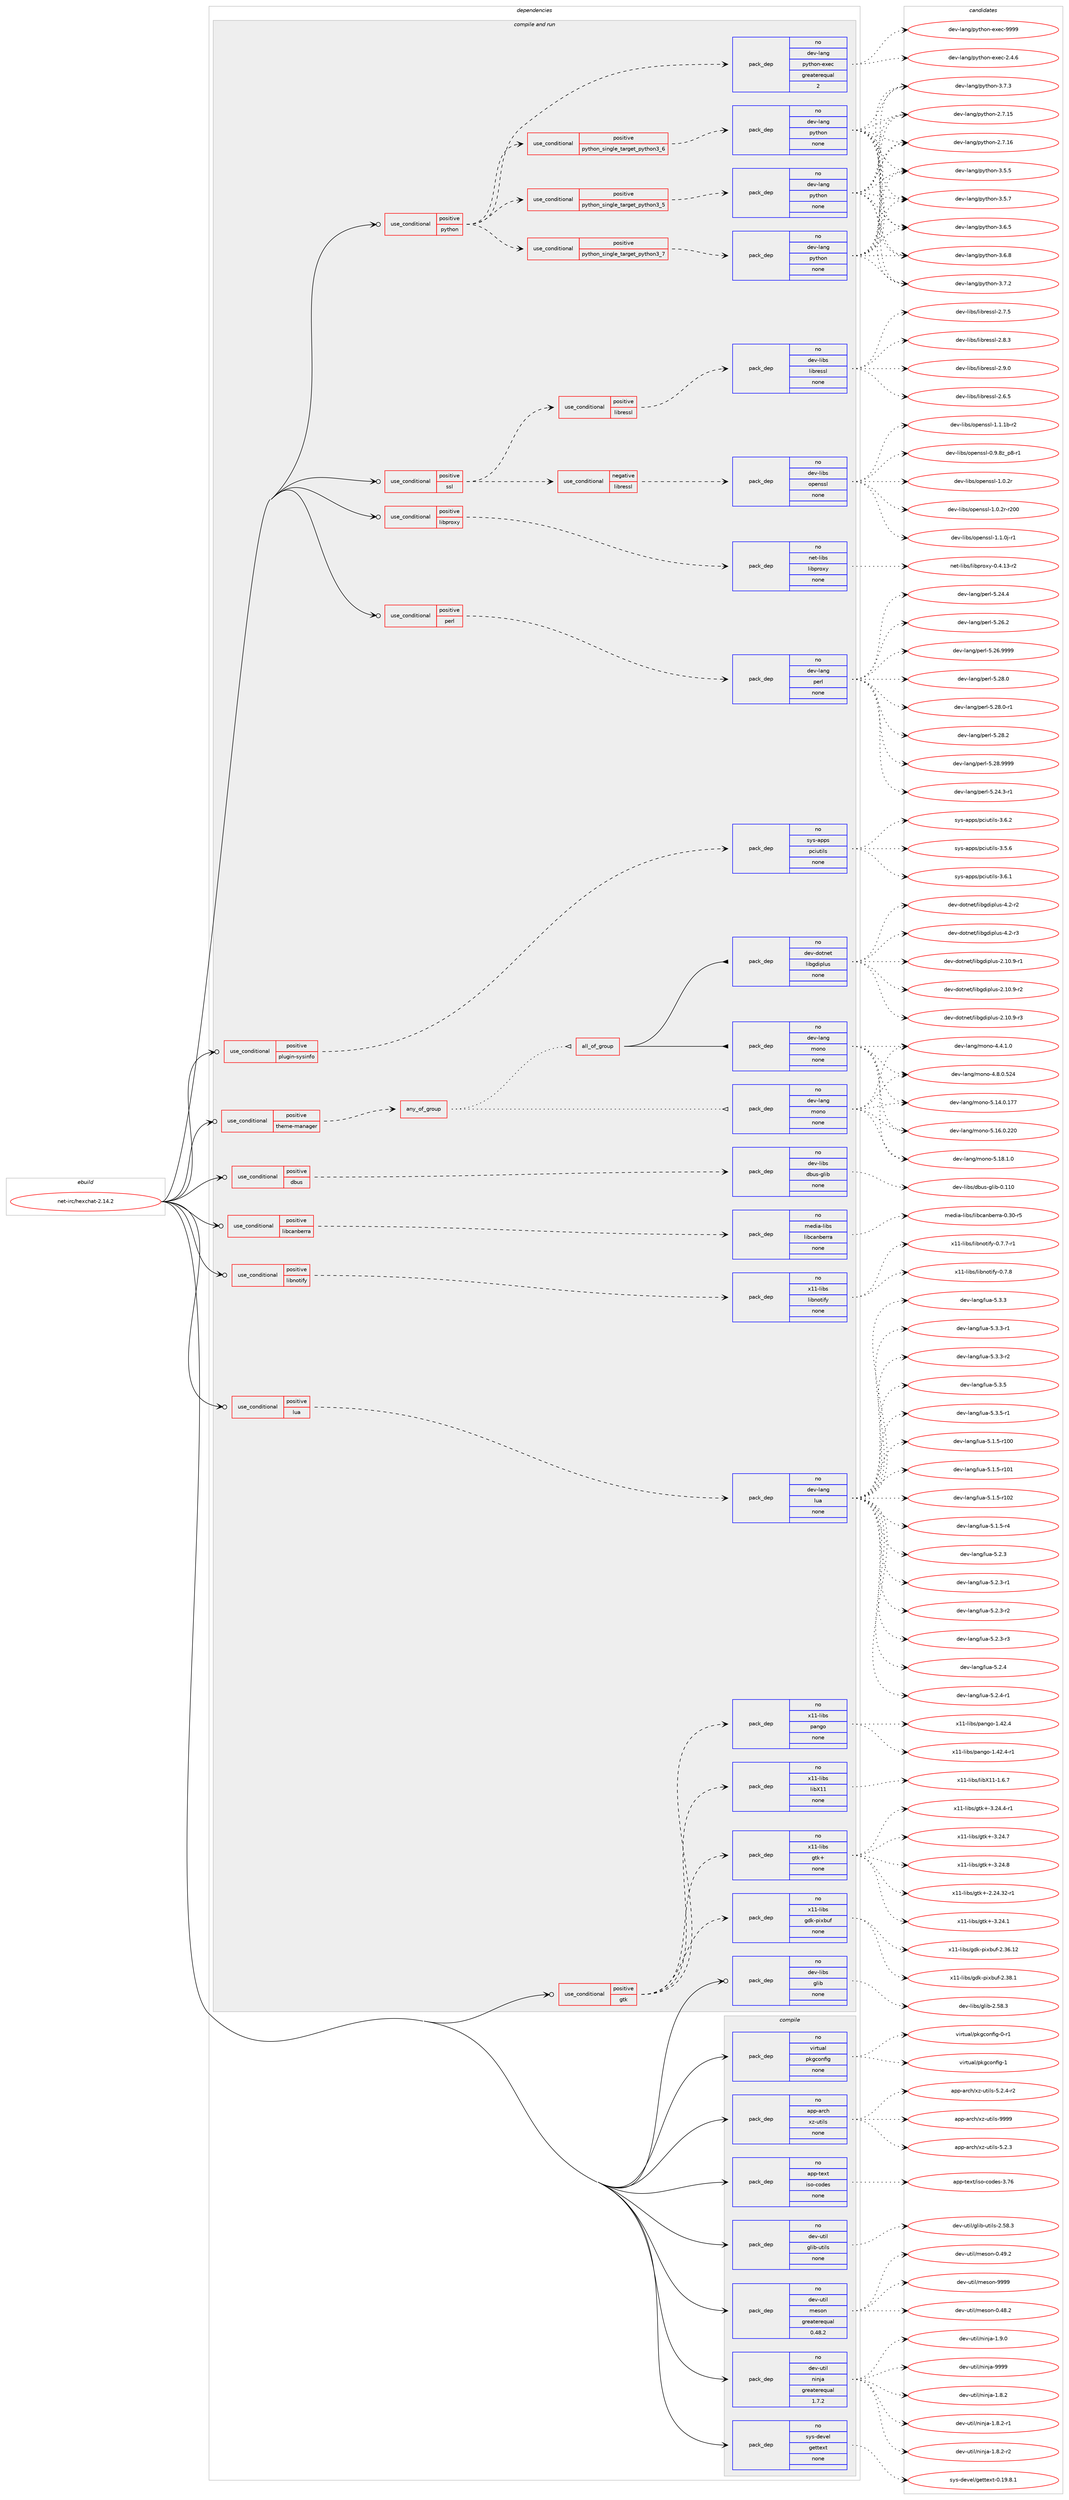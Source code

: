digraph prolog {

# *************
# Graph options
# *************

newrank=true;
concentrate=true;
compound=true;
graph [rankdir=LR,fontname=Helvetica,fontsize=10,ranksep=1.5];#, ranksep=2.5, nodesep=0.2];
edge  [arrowhead=vee];
node  [fontname=Helvetica,fontsize=10];

# **********
# The ebuild
# **********

subgraph cluster_leftcol {
color=gray;
rank=same;
label=<<i>ebuild</i>>;
id [label="net-irc/hexchat-2.14.2", color=red, width=4, href="../net-irc/hexchat-2.14.2.svg"];
}

# ****************
# The dependencies
# ****************

subgraph cluster_midcol {
color=gray;
label=<<i>dependencies</i>>;
subgraph cluster_compile {
fillcolor="#eeeeee";
style=filled;
label=<<i>compile</i>>;
subgraph pack1607 {
dependency2068 [label=<<TABLE BORDER="0" CELLBORDER="1" CELLSPACING="0" CELLPADDING="4" WIDTH="220"><TR><TD ROWSPAN="6" CELLPADDING="30">pack_dep</TD></TR><TR><TD WIDTH="110">no</TD></TR><TR><TD>app-arch</TD></TR><TR><TD>xz-utils</TD></TR><TR><TD>none</TD></TR><TR><TD></TD></TR></TABLE>>, shape=none, color=blue];
}
id:e -> dependency2068:w [weight=20,style="solid",arrowhead="vee"];
subgraph pack1608 {
dependency2069 [label=<<TABLE BORDER="0" CELLBORDER="1" CELLSPACING="0" CELLPADDING="4" WIDTH="220"><TR><TD ROWSPAN="6" CELLPADDING="30">pack_dep</TD></TR><TR><TD WIDTH="110">no</TD></TR><TR><TD>app-text</TD></TR><TR><TD>iso-codes</TD></TR><TR><TD>none</TD></TR><TR><TD></TD></TR></TABLE>>, shape=none, color=blue];
}
id:e -> dependency2069:w [weight=20,style="solid",arrowhead="vee"];
subgraph pack1609 {
dependency2070 [label=<<TABLE BORDER="0" CELLBORDER="1" CELLSPACING="0" CELLPADDING="4" WIDTH="220"><TR><TD ROWSPAN="6" CELLPADDING="30">pack_dep</TD></TR><TR><TD WIDTH="110">no</TD></TR><TR><TD>dev-util</TD></TR><TR><TD>glib-utils</TD></TR><TR><TD>none</TD></TR><TR><TD></TD></TR></TABLE>>, shape=none, color=blue];
}
id:e -> dependency2070:w [weight=20,style="solid",arrowhead="vee"];
subgraph pack1610 {
dependency2071 [label=<<TABLE BORDER="0" CELLBORDER="1" CELLSPACING="0" CELLPADDING="4" WIDTH="220"><TR><TD ROWSPAN="6" CELLPADDING="30">pack_dep</TD></TR><TR><TD WIDTH="110">no</TD></TR><TR><TD>dev-util</TD></TR><TR><TD>meson</TD></TR><TR><TD>greaterequal</TD></TR><TR><TD>0.48.2</TD></TR></TABLE>>, shape=none, color=blue];
}
id:e -> dependency2071:w [weight=20,style="solid",arrowhead="vee"];
subgraph pack1611 {
dependency2072 [label=<<TABLE BORDER="0" CELLBORDER="1" CELLSPACING="0" CELLPADDING="4" WIDTH="220"><TR><TD ROWSPAN="6" CELLPADDING="30">pack_dep</TD></TR><TR><TD WIDTH="110">no</TD></TR><TR><TD>dev-util</TD></TR><TR><TD>ninja</TD></TR><TR><TD>greaterequal</TD></TR><TR><TD>1.7.2</TD></TR></TABLE>>, shape=none, color=blue];
}
id:e -> dependency2072:w [weight=20,style="solid",arrowhead="vee"];
subgraph pack1612 {
dependency2073 [label=<<TABLE BORDER="0" CELLBORDER="1" CELLSPACING="0" CELLPADDING="4" WIDTH="220"><TR><TD ROWSPAN="6" CELLPADDING="30">pack_dep</TD></TR><TR><TD WIDTH="110">no</TD></TR><TR><TD>sys-devel</TD></TR><TR><TD>gettext</TD></TR><TR><TD>none</TD></TR><TR><TD></TD></TR></TABLE>>, shape=none, color=blue];
}
id:e -> dependency2073:w [weight=20,style="solid",arrowhead="vee"];
subgraph pack1613 {
dependency2074 [label=<<TABLE BORDER="0" CELLBORDER="1" CELLSPACING="0" CELLPADDING="4" WIDTH="220"><TR><TD ROWSPAN="6" CELLPADDING="30">pack_dep</TD></TR><TR><TD WIDTH="110">no</TD></TR><TR><TD>virtual</TD></TR><TR><TD>pkgconfig</TD></TR><TR><TD>none</TD></TR><TR><TD></TD></TR></TABLE>>, shape=none, color=blue];
}
id:e -> dependency2074:w [weight=20,style="solid",arrowhead="vee"];
}
subgraph cluster_compileandrun {
fillcolor="#eeeeee";
style=filled;
label=<<i>compile and run</i>>;
subgraph cond423 {
dependency2075 [label=<<TABLE BORDER="0" CELLBORDER="1" CELLSPACING="0" CELLPADDING="4"><TR><TD ROWSPAN="3" CELLPADDING="10">use_conditional</TD></TR><TR><TD>positive</TD></TR><TR><TD>dbus</TD></TR></TABLE>>, shape=none, color=red];
subgraph pack1614 {
dependency2076 [label=<<TABLE BORDER="0" CELLBORDER="1" CELLSPACING="0" CELLPADDING="4" WIDTH="220"><TR><TD ROWSPAN="6" CELLPADDING="30">pack_dep</TD></TR><TR><TD WIDTH="110">no</TD></TR><TR><TD>dev-libs</TD></TR><TR><TD>dbus-glib</TD></TR><TR><TD>none</TD></TR><TR><TD></TD></TR></TABLE>>, shape=none, color=blue];
}
dependency2075:e -> dependency2076:w [weight=20,style="dashed",arrowhead="vee"];
}
id:e -> dependency2075:w [weight=20,style="solid",arrowhead="odotvee"];
subgraph cond424 {
dependency2077 [label=<<TABLE BORDER="0" CELLBORDER="1" CELLSPACING="0" CELLPADDING="4"><TR><TD ROWSPAN="3" CELLPADDING="10">use_conditional</TD></TR><TR><TD>positive</TD></TR><TR><TD>gtk</TD></TR></TABLE>>, shape=none, color=red];
subgraph pack1615 {
dependency2078 [label=<<TABLE BORDER="0" CELLBORDER="1" CELLSPACING="0" CELLPADDING="4" WIDTH="220"><TR><TD ROWSPAN="6" CELLPADDING="30">pack_dep</TD></TR><TR><TD WIDTH="110">no</TD></TR><TR><TD>x11-libs</TD></TR><TR><TD>gdk-pixbuf</TD></TR><TR><TD>none</TD></TR><TR><TD></TD></TR></TABLE>>, shape=none, color=blue];
}
dependency2077:e -> dependency2078:w [weight=20,style="dashed",arrowhead="vee"];
subgraph pack1616 {
dependency2079 [label=<<TABLE BORDER="0" CELLBORDER="1" CELLSPACING="0" CELLPADDING="4" WIDTH="220"><TR><TD ROWSPAN="6" CELLPADDING="30">pack_dep</TD></TR><TR><TD WIDTH="110">no</TD></TR><TR><TD>x11-libs</TD></TR><TR><TD>gtk+</TD></TR><TR><TD>none</TD></TR><TR><TD></TD></TR></TABLE>>, shape=none, color=blue];
}
dependency2077:e -> dependency2079:w [weight=20,style="dashed",arrowhead="vee"];
subgraph pack1617 {
dependency2080 [label=<<TABLE BORDER="0" CELLBORDER="1" CELLSPACING="0" CELLPADDING="4" WIDTH="220"><TR><TD ROWSPAN="6" CELLPADDING="30">pack_dep</TD></TR><TR><TD WIDTH="110">no</TD></TR><TR><TD>x11-libs</TD></TR><TR><TD>libX11</TD></TR><TR><TD>none</TD></TR><TR><TD></TD></TR></TABLE>>, shape=none, color=blue];
}
dependency2077:e -> dependency2080:w [weight=20,style="dashed",arrowhead="vee"];
subgraph pack1618 {
dependency2081 [label=<<TABLE BORDER="0" CELLBORDER="1" CELLSPACING="0" CELLPADDING="4" WIDTH="220"><TR><TD ROWSPAN="6" CELLPADDING="30">pack_dep</TD></TR><TR><TD WIDTH="110">no</TD></TR><TR><TD>x11-libs</TD></TR><TR><TD>pango</TD></TR><TR><TD>none</TD></TR><TR><TD></TD></TR></TABLE>>, shape=none, color=blue];
}
dependency2077:e -> dependency2081:w [weight=20,style="dashed",arrowhead="vee"];
}
id:e -> dependency2077:w [weight=20,style="solid",arrowhead="odotvee"];
subgraph cond425 {
dependency2082 [label=<<TABLE BORDER="0" CELLBORDER="1" CELLSPACING="0" CELLPADDING="4"><TR><TD ROWSPAN="3" CELLPADDING="10">use_conditional</TD></TR><TR><TD>positive</TD></TR><TR><TD>libcanberra</TD></TR></TABLE>>, shape=none, color=red];
subgraph pack1619 {
dependency2083 [label=<<TABLE BORDER="0" CELLBORDER="1" CELLSPACING="0" CELLPADDING="4" WIDTH="220"><TR><TD ROWSPAN="6" CELLPADDING="30">pack_dep</TD></TR><TR><TD WIDTH="110">no</TD></TR><TR><TD>media-libs</TD></TR><TR><TD>libcanberra</TD></TR><TR><TD>none</TD></TR><TR><TD></TD></TR></TABLE>>, shape=none, color=blue];
}
dependency2082:e -> dependency2083:w [weight=20,style="dashed",arrowhead="vee"];
}
id:e -> dependency2082:w [weight=20,style="solid",arrowhead="odotvee"];
subgraph cond426 {
dependency2084 [label=<<TABLE BORDER="0" CELLBORDER="1" CELLSPACING="0" CELLPADDING="4"><TR><TD ROWSPAN="3" CELLPADDING="10">use_conditional</TD></TR><TR><TD>positive</TD></TR><TR><TD>libnotify</TD></TR></TABLE>>, shape=none, color=red];
subgraph pack1620 {
dependency2085 [label=<<TABLE BORDER="0" CELLBORDER="1" CELLSPACING="0" CELLPADDING="4" WIDTH="220"><TR><TD ROWSPAN="6" CELLPADDING="30">pack_dep</TD></TR><TR><TD WIDTH="110">no</TD></TR><TR><TD>x11-libs</TD></TR><TR><TD>libnotify</TD></TR><TR><TD>none</TD></TR><TR><TD></TD></TR></TABLE>>, shape=none, color=blue];
}
dependency2084:e -> dependency2085:w [weight=20,style="dashed",arrowhead="vee"];
}
id:e -> dependency2084:w [weight=20,style="solid",arrowhead="odotvee"];
subgraph cond427 {
dependency2086 [label=<<TABLE BORDER="0" CELLBORDER="1" CELLSPACING="0" CELLPADDING="4"><TR><TD ROWSPAN="3" CELLPADDING="10">use_conditional</TD></TR><TR><TD>positive</TD></TR><TR><TD>libproxy</TD></TR></TABLE>>, shape=none, color=red];
subgraph pack1621 {
dependency2087 [label=<<TABLE BORDER="0" CELLBORDER="1" CELLSPACING="0" CELLPADDING="4" WIDTH="220"><TR><TD ROWSPAN="6" CELLPADDING="30">pack_dep</TD></TR><TR><TD WIDTH="110">no</TD></TR><TR><TD>net-libs</TD></TR><TR><TD>libproxy</TD></TR><TR><TD>none</TD></TR><TR><TD></TD></TR></TABLE>>, shape=none, color=blue];
}
dependency2086:e -> dependency2087:w [weight=20,style="dashed",arrowhead="vee"];
}
id:e -> dependency2086:w [weight=20,style="solid",arrowhead="odotvee"];
subgraph cond428 {
dependency2088 [label=<<TABLE BORDER="0" CELLBORDER="1" CELLSPACING="0" CELLPADDING="4"><TR><TD ROWSPAN="3" CELLPADDING="10">use_conditional</TD></TR><TR><TD>positive</TD></TR><TR><TD>lua</TD></TR></TABLE>>, shape=none, color=red];
subgraph pack1622 {
dependency2089 [label=<<TABLE BORDER="0" CELLBORDER="1" CELLSPACING="0" CELLPADDING="4" WIDTH="220"><TR><TD ROWSPAN="6" CELLPADDING="30">pack_dep</TD></TR><TR><TD WIDTH="110">no</TD></TR><TR><TD>dev-lang</TD></TR><TR><TD>lua</TD></TR><TR><TD>none</TD></TR><TR><TD></TD></TR></TABLE>>, shape=none, color=blue];
}
dependency2088:e -> dependency2089:w [weight=20,style="dashed",arrowhead="vee"];
}
id:e -> dependency2088:w [weight=20,style="solid",arrowhead="odotvee"];
subgraph cond429 {
dependency2090 [label=<<TABLE BORDER="0" CELLBORDER="1" CELLSPACING="0" CELLPADDING="4"><TR><TD ROWSPAN="3" CELLPADDING="10">use_conditional</TD></TR><TR><TD>positive</TD></TR><TR><TD>perl</TD></TR></TABLE>>, shape=none, color=red];
subgraph pack1623 {
dependency2091 [label=<<TABLE BORDER="0" CELLBORDER="1" CELLSPACING="0" CELLPADDING="4" WIDTH="220"><TR><TD ROWSPAN="6" CELLPADDING="30">pack_dep</TD></TR><TR><TD WIDTH="110">no</TD></TR><TR><TD>dev-lang</TD></TR><TR><TD>perl</TD></TR><TR><TD>none</TD></TR><TR><TD></TD></TR></TABLE>>, shape=none, color=blue];
}
dependency2090:e -> dependency2091:w [weight=20,style="dashed",arrowhead="vee"];
}
id:e -> dependency2090:w [weight=20,style="solid",arrowhead="odotvee"];
subgraph cond430 {
dependency2092 [label=<<TABLE BORDER="0" CELLBORDER="1" CELLSPACING="0" CELLPADDING="4"><TR><TD ROWSPAN="3" CELLPADDING="10">use_conditional</TD></TR><TR><TD>positive</TD></TR><TR><TD>plugin-sysinfo</TD></TR></TABLE>>, shape=none, color=red];
subgraph pack1624 {
dependency2093 [label=<<TABLE BORDER="0" CELLBORDER="1" CELLSPACING="0" CELLPADDING="4" WIDTH="220"><TR><TD ROWSPAN="6" CELLPADDING="30">pack_dep</TD></TR><TR><TD WIDTH="110">no</TD></TR><TR><TD>sys-apps</TD></TR><TR><TD>pciutils</TD></TR><TR><TD>none</TD></TR><TR><TD></TD></TR></TABLE>>, shape=none, color=blue];
}
dependency2092:e -> dependency2093:w [weight=20,style="dashed",arrowhead="vee"];
}
id:e -> dependency2092:w [weight=20,style="solid",arrowhead="odotvee"];
subgraph cond431 {
dependency2094 [label=<<TABLE BORDER="0" CELLBORDER="1" CELLSPACING="0" CELLPADDING="4"><TR><TD ROWSPAN="3" CELLPADDING="10">use_conditional</TD></TR><TR><TD>positive</TD></TR><TR><TD>python</TD></TR></TABLE>>, shape=none, color=red];
subgraph cond432 {
dependency2095 [label=<<TABLE BORDER="0" CELLBORDER="1" CELLSPACING="0" CELLPADDING="4"><TR><TD ROWSPAN="3" CELLPADDING="10">use_conditional</TD></TR><TR><TD>positive</TD></TR><TR><TD>python_single_target_python3_5</TD></TR></TABLE>>, shape=none, color=red];
subgraph pack1625 {
dependency2096 [label=<<TABLE BORDER="0" CELLBORDER="1" CELLSPACING="0" CELLPADDING="4" WIDTH="220"><TR><TD ROWSPAN="6" CELLPADDING="30">pack_dep</TD></TR><TR><TD WIDTH="110">no</TD></TR><TR><TD>dev-lang</TD></TR><TR><TD>python</TD></TR><TR><TD>none</TD></TR><TR><TD></TD></TR></TABLE>>, shape=none, color=blue];
}
dependency2095:e -> dependency2096:w [weight=20,style="dashed",arrowhead="vee"];
}
dependency2094:e -> dependency2095:w [weight=20,style="dashed",arrowhead="vee"];
subgraph cond433 {
dependency2097 [label=<<TABLE BORDER="0" CELLBORDER="1" CELLSPACING="0" CELLPADDING="4"><TR><TD ROWSPAN="3" CELLPADDING="10">use_conditional</TD></TR><TR><TD>positive</TD></TR><TR><TD>python_single_target_python3_6</TD></TR></TABLE>>, shape=none, color=red];
subgraph pack1626 {
dependency2098 [label=<<TABLE BORDER="0" CELLBORDER="1" CELLSPACING="0" CELLPADDING="4" WIDTH="220"><TR><TD ROWSPAN="6" CELLPADDING="30">pack_dep</TD></TR><TR><TD WIDTH="110">no</TD></TR><TR><TD>dev-lang</TD></TR><TR><TD>python</TD></TR><TR><TD>none</TD></TR><TR><TD></TD></TR></TABLE>>, shape=none, color=blue];
}
dependency2097:e -> dependency2098:w [weight=20,style="dashed",arrowhead="vee"];
}
dependency2094:e -> dependency2097:w [weight=20,style="dashed",arrowhead="vee"];
subgraph cond434 {
dependency2099 [label=<<TABLE BORDER="0" CELLBORDER="1" CELLSPACING="0" CELLPADDING="4"><TR><TD ROWSPAN="3" CELLPADDING="10">use_conditional</TD></TR><TR><TD>positive</TD></TR><TR><TD>python_single_target_python3_7</TD></TR></TABLE>>, shape=none, color=red];
subgraph pack1627 {
dependency2100 [label=<<TABLE BORDER="0" CELLBORDER="1" CELLSPACING="0" CELLPADDING="4" WIDTH="220"><TR><TD ROWSPAN="6" CELLPADDING="30">pack_dep</TD></TR><TR><TD WIDTH="110">no</TD></TR><TR><TD>dev-lang</TD></TR><TR><TD>python</TD></TR><TR><TD>none</TD></TR><TR><TD></TD></TR></TABLE>>, shape=none, color=blue];
}
dependency2099:e -> dependency2100:w [weight=20,style="dashed",arrowhead="vee"];
}
dependency2094:e -> dependency2099:w [weight=20,style="dashed",arrowhead="vee"];
subgraph pack1628 {
dependency2101 [label=<<TABLE BORDER="0" CELLBORDER="1" CELLSPACING="0" CELLPADDING="4" WIDTH="220"><TR><TD ROWSPAN="6" CELLPADDING="30">pack_dep</TD></TR><TR><TD WIDTH="110">no</TD></TR><TR><TD>dev-lang</TD></TR><TR><TD>python-exec</TD></TR><TR><TD>greaterequal</TD></TR><TR><TD>2</TD></TR></TABLE>>, shape=none, color=blue];
}
dependency2094:e -> dependency2101:w [weight=20,style="dashed",arrowhead="vee"];
}
id:e -> dependency2094:w [weight=20,style="solid",arrowhead="odotvee"];
subgraph cond435 {
dependency2102 [label=<<TABLE BORDER="0" CELLBORDER="1" CELLSPACING="0" CELLPADDING="4"><TR><TD ROWSPAN="3" CELLPADDING="10">use_conditional</TD></TR><TR><TD>positive</TD></TR><TR><TD>ssl</TD></TR></TABLE>>, shape=none, color=red];
subgraph cond436 {
dependency2103 [label=<<TABLE BORDER="0" CELLBORDER="1" CELLSPACING="0" CELLPADDING="4"><TR><TD ROWSPAN="3" CELLPADDING="10">use_conditional</TD></TR><TR><TD>negative</TD></TR><TR><TD>libressl</TD></TR></TABLE>>, shape=none, color=red];
subgraph pack1629 {
dependency2104 [label=<<TABLE BORDER="0" CELLBORDER="1" CELLSPACING="0" CELLPADDING="4" WIDTH="220"><TR><TD ROWSPAN="6" CELLPADDING="30">pack_dep</TD></TR><TR><TD WIDTH="110">no</TD></TR><TR><TD>dev-libs</TD></TR><TR><TD>openssl</TD></TR><TR><TD>none</TD></TR><TR><TD></TD></TR></TABLE>>, shape=none, color=blue];
}
dependency2103:e -> dependency2104:w [weight=20,style="dashed",arrowhead="vee"];
}
dependency2102:e -> dependency2103:w [weight=20,style="dashed",arrowhead="vee"];
subgraph cond437 {
dependency2105 [label=<<TABLE BORDER="0" CELLBORDER="1" CELLSPACING="0" CELLPADDING="4"><TR><TD ROWSPAN="3" CELLPADDING="10">use_conditional</TD></TR><TR><TD>positive</TD></TR><TR><TD>libressl</TD></TR></TABLE>>, shape=none, color=red];
subgraph pack1630 {
dependency2106 [label=<<TABLE BORDER="0" CELLBORDER="1" CELLSPACING="0" CELLPADDING="4" WIDTH="220"><TR><TD ROWSPAN="6" CELLPADDING="30">pack_dep</TD></TR><TR><TD WIDTH="110">no</TD></TR><TR><TD>dev-libs</TD></TR><TR><TD>libressl</TD></TR><TR><TD>none</TD></TR><TR><TD></TD></TR></TABLE>>, shape=none, color=blue];
}
dependency2105:e -> dependency2106:w [weight=20,style="dashed",arrowhead="vee"];
}
dependency2102:e -> dependency2105:w [weight=20,style="dashed",arrowhead="vee"];
}
id:e -> dependency2102:w [weight=20,style="solid",arrowhead="odotvee"];
subgraph cond438 {
dependency2107 [label=<<TABLE BORDER="0" CELLBORDER="1" CELLSPACING="0" CELLPADDING="4"><TR><TD ROWSPAN="3" CELLPADDING="10">use_conditional</TD></TR><TR><TD>positive</TD></TR><TR><TD>theme-manager</TD></TR></TABLE>>, shape=none, color=red];
subgraph any35 {
dependency2108 [label=<<TABLE BORDER="0" CELLBORDER="1" CELLSPACING="0" CELLPADDING="4"><TR><TD CELLPADDING="10">any_of_group</TD></TR></TABLE>>, shape=none, color=red];subgraph all6 {
dependency2109 [label=<<TABLE BORDER="0" CELLBORDER="1" CELLSPACING="0" CELLPADDING="4"><TR><TD CELLPADDING="10">all_of_group</TD></TR></TABLE>>, shape=none, color=red];subgraph pack1631 {
dependency2110 [label=<<TABLE BORDER="0" CELLBORDER="1" CELLSPACING="0" CELLPADDING="4" WIDTH="220"><TR><TD ROWSPAN="6" CELLPADDING="30">pack_dep</TD></TR><TR><TD WIDTH="110">no</TD></TR><TR><TD>dev-lang</TD></TR><TR><TD>mono</TD></TR><TR><TD>none</TD></TR><TR><TD></TD></TR></TABLE>>, shape=none, color=blue];
}
dependency2109:e -> dependency2110:w [weight=20,style="solid",arrowhead="inv"];
subgraph pack1632 {
dependency2111 [label=<<TABLE BORDER="0" CELLBORDER="1" CELLSPACING="0" CELLPADDING="4" WIDTH="220"><TR><TD ROWSPAN="6" CELLPADDING="30">pack_dep</TD></TR><TR><TD WIDTH="110">no</TD></TR><TR><TD>dev-dotnet</TD></TR><TR><TD>libgdiplus</TD></TR><TR><TD>none</TD></TR><TR><TD></TD></TR></TABLE>>, shape=none, color=blue];
}
dependency2109:e -> dependency2111:w [weight=20,style="solid",arrowhead="inv"];
}
dependency2108:e -> dependency2109:w [weight=20,style="dotted",arrowhead="oinv"];
subgraph pack1633 {
dependency2112 [label=<<TABLE BORDER="0" CELLBORDER="1" CELLSPACING="0" CELLPADDING="4" WIDTH="220"><TR><TD ROWSPAN="6" CELLPADDING="30">pack_dep</TD></TR><TR><TD WIDTH="110">no</TD></TR><TR><TD>dev-lang</TD></TR><TR><TD>mono</TD></TR><TR><TD>none</TD></TR><TR><TD></TD></TR></TABLE>>, shape=none, color=blue];
}
dependency2108:e -> dependency2112:w [weight=20,style="dotted",arrowhead="oinv"];
}
dependency2107:e -> dependency2108:w [weight=20,style="dashed",arrowhead="vee"];
}
id:e -> dependency2107:w [weight=20,style="solid",arrowhead="odotvee"];
subgraph pack1634 {
dependency2113 [label=<<TABLE BORDER="0" CELLBORDER="1" CELLSPACING="0" CELLPADDING="4" WIDTH="220"><TR><TD ROWSPAN="6" CELLPADDING="30">pack_dep</TD></TR><TR><TD WIDTH="110">no</TD></TR><TR><TD>dev-libs</TD></TR><TR><TD>glib</TD></TR><TR><TD>none</TD></TR><TR><TD></TD></TR></TABLE>>, shape=none, color=blue];
}
id:e -> dependency2113:w [weight=20,style="solid",arrowhead="odotvee"];
}
subgraph cluster_run {
fillcolor="#eeeeee";
style=filled;
label=<<i>run</i>>;
}
}

# **************
# The candidates
# **************

subgraph cluster_choices {
rank=same;
color=gray;
label=<<i>candidates</i>>;

subgraph choice1607 {
color=black;
nodesep=1;
choice971121124597114991044712012245117116105108115455346504651 [label="app-arch/xz-utils-5.2.3", color=red, width=4,href="../app-arch/xz-utils-5.2.3.svg"];
choice9711211245971149910447120122451171161051081154553465046524511450 [label="app-arch/xz-utils-5.2.4-r2", color=red, width=4,href="../app-arch/xz-utils-5.2.4-r2.svg"];
choice9711211245971149910447120122451171161051081154557575757 [label="app-arch/xz-utils-9999", color=red, width=4,href="../app-arch/xz-utils-9999.svg"];
dependency2068:e -> choice971121124597114991044712012245117116105108115455346504651:w [style=dotted,weight="100"];
dependency2068:e -> choice9711211245971149910447120122451171161051081154553465046524511450:w [style=dotted,weight="100"];
dependency2068:e -> choice9711211245971149910447120122451171161051081154557575757:w [style=dotted,weight="100"];
}
subgraph choice1608 {
color=black;
nodesep=1;
choice97112112451161011201164710511511145991111001011154551465554 [label="app-text/iso-codes-3.76", color=red, width=4,href="../app-text/iso-codes-3.76.svg"];
dependency2069:e -> choice97112112451161011201164710511511145991111001011154551465554:w [style=dotted,weight="100"];
}
subgraph choice1609 {
color=black;
nodesep=1;
choice1001011184511711610510847103108105984511711610510811545504653564651 [label="dev-util/glib-utils-2.58.3", color=red, width=4,href="../dev-util/glib-utils-2.58.3.svg"];
dependency2070:e -> choice1001011184511711610510847103108105984511711610510811545504653564651:w [style=dotted,weight="100"];
}
subgraph choice1610 {
color=black;
nodesep=1;
choice100101118451171161051084710910111511111045484652564650 [label="dev-util/meson-0.48.2", color=red, width=4,href="../dev-util/meson-0.48.2.svg"];
choice100101118451171161051084710910111511111045484652574650 [label="dev-util/meson-0.49.2", color=red, width=4,href="../dev-util/meson-0.49.2.svg"];
choice10010111845117116105108471091011151111104557575757 [label="dev-util/meson-9999", color=red, width=4,href="../dev-util/meson-9999.svg"];
dependency2071:e -> choice100101118451171161051084710910111511111045484652564650:w [style=dotted,weight="100"];
dependency2071:e -> choice100101118451171161051084710910111511111045484652574650:w [style=dotted,weight="100"];
dependency2071:e -> choice10010111845117116105108471091011151111104557575757:w [style=dotted,weight="100"];
}
subgraph choice1611 {
color=black;
nodesep=1;
choice100101118451171161051084711010511010697454946564650 [label="dev-util/ninja-1.8.2", color=red, width=4,href="../dev-util/ninja-1.8.2.svg"];
choice1001011184511711610510847110105110106974549465646504511449 [label="dev-util/ninja-1.8.2-r1", color=red, width=4,href="../dev-util/ninja-1.8.2-r1.svg"];
choice1001011184511711610510847110105110106974549465646504511450 [label="dev-util/ninja-1.8.2-r2", color=red, width=4,href="../dev-util/ninja-1.8.2-r2.svg"];
choice100101118451171161051084711010511010697454946574648 [label="dev-util/ninja-1.9.0", color=red, width=4,href="../dev-util/ninja-1.9.0.svg"];
choice1001011184511711610510847110105110106974557575757 [label="dev-util/ninja-9999", color=red, width=4,href="../dev-util/ninja-9999.svg"];
dependency2072:e -> choice100101118451171161051084711010511010697454946564650:w [style=dotted,weight="100"];
dependency2072:e -> choice1001011184511711610510847110105110106974549465646504511449:w [style=dotted,weight="100"];
dependency2072:e -> choice1001011184511711610510847110105110106974549465646504511450:w [style=dotted,weight="100"];
dependency2072:e -> choice100101118451171161051084711010511010697454946574648:w [style=dotted,weight="100"];
dependency2072:e -> choice1001011184511711610510847110105110106974557575757:w [style=dotted,weight="100"];
}
subgraph choice1612 {
color=black;
nodesep=1;
choice1151211154510010111810110847103101116116101120116454846495746564649 [label="sys-devel/gettext-0.19.8.1", color=red, width=4,href="../sys-devel/gettext-0.19.8.1.svg"];
dependency2073:e -> choice1151211154510010111810110847103101116116101120116454846495746564649:w [style=dotted,weight="100"];
}
subgraph choice1613 {
color=black;
nodesep=1;
choice11810511411611797108471121071039911111010210510345484511449 [label="virtual/pkgconfig-0-r1", color=red, width=4,href="../virtual/pkgconfig-0-r1.svg"];
choice1181051141161179710847112107103991111101021051034549 [label="virtual/pkgconfig-1", color=red, width=4,href="../virtual/pkgconfig-1.svg"];
dependency2074:e -> choice11810511411611797108471121071039911111010210510345484511449:w [style=dotted,weight="100"];
dependency2074:e -> choice1181051141161179710847112107103991111101021051034549:w [style=dotted,weight="100"];
}
subgraph choice1614 {
color=black;
nodesep=1;
choice100101118451081059811547100981171154510310810598454846494948 [label="dev-libs/dbus-glib-0.110", color=red, width=4,href="../dev-libs/dbus-glib-0.110.svg"];
dependency2076:e -> choice100101118451081059811547100981171154510310810598454846494948:w [style=dotted,weight="100"];
}
subgraph choice1615 {
color=black;
nodesep=1;
choice120494945108105981154710310010745112105120981171024550465154464950 [label="x11-libs/gdk-pixbuf-2.36.12", color=red, width=4,href="../x11-libs/gdk-pixbuf-2.36.12.svg"];
choice1204949451081059811547103100107451121051209811710245504651564649 [label="x11-libs/gdk-pixbuf-2.38.1", color=red, width=4,href="../x11-libs/gdk-pixbuf-2.38.1.svg"];
dependency2078:e -> choice120494945108105981154710310010745112105120981171024550465154464950:w [style=dotted,weight="100"];
dependency2078:e -> choice1204949451081059811547103100107451121051209811710245504651564649:w [style=dotted,weight="100"];
}
subgraph choice1616 {
color=black;
nodesep=1;
choice12049494510810598115471031161074345504650524651504511449 [label="x11-libs/gtk+-2.24.32-r1", color=red, width=4,href="../x11-libs/gtk+-2.24.32-r1.svg"];
choice12049494510810598115471031161074345514650524649 [label="x11-libs/gtk+-3.24.1", color=red, width=4,href="../x11-libs/gtk+-3.24.1.svg"];
choice120494945108105981154710311610743455146505246524511449 [label="x11-libs/gtk+-3.24.4-r1", color=red, width=4,href="../x11-libs/gtk+-3.24.4-r1.svg"];
choice12049494510810598115471031161074345514650524655 [label="x11-libs/gtk+-3.24.7", color=red, width=4,href="../x11-libs/gtk+-3.24.7.svg"];
choice12049494510810598115471031161074345514650524656 [label="x11-libs/gtk+-3.24.8", color=red, width=4,href="../x11-libs/gtk+-3.24.8.svg"];
dependency2079:e -> choice12049494510810598115471031161074345504650524651504511449:w [style=dotted,weight="100"];
dependency2079:e -> choice12049494510810598115471031161074345514650524649:w [style=dotted,weight="100"];
dependency2079:e -> choice120494945108105981154710311610743455146505246524511449:w [style=dotted,weight="100"];
dependency2079:e -> choice12049494510810598115471031161074345514650524655:w [style=dotted,weight="100"];
dependency2079:e -> choice12049494510810598115471031161074345514650524656:w [style=dotted,weight="100"];
}
subgraph choice1617 {
color=black;
nodesep=1;
choice120494945108105981154710810598884949454946544655 [label="x11-libs/libX11-1.6.7", color=red, width=4,href="../x11-libs/libX11-1.6.7.svg"];
dependency2080:e -> choice120494945108105981154710810598884949454946544655:w [style=dotted,weight="100"];
}
subgraph choice1618 {
color=black;
nodesep=1;
choice12049494510810598115471129711010311145494652504652 [label="x11-libs/pango-1.42.4", color=red, width=4,href="../x11-libs/pango-1.42.4.svg"];
choice120494945108105981154711297110103111454946525046524511449 [label="x11-libs/pango-1.42.4-r1", color=red, width=4,href="../x11-libs/pango-1.42.4-r1.svg"];
dependency2081:e -> choice12049494510810598115471129711010311145494652504652:w [style=dotted,weight="100"];
dependency2081:e -> choice120494945108105981154711297110103111454946525046524511449:w [style=dotted,weight="100"];
}
subgraph choice1619 {
color=black;
nodesep=1;
choice10910110010597451081059811547108105989997110981011141149745484651484511453 [label="media-libs/libcanberra-0.30-r5", color=red, width=4,href="../media-libs/libcanberra-0.30-r5.svg"];
dependency2083:e -> choice10910110010597451081059811547108105989997110981011141149745484651484511453:w [style=dotted,weight="100"];
}
subgraph choice1620 {
color=black;
nodesep=1;
choice1204949451081059811547108105981101111161051021214548465546554511449 [label="x11-libs/libnotify-0.7.7-r1", color=red, width=4,href="../x11-libs/libnotify-0.7.7-r1.svg"];
choice120494945108105981154710810598110111116105102121454846554656 [label="x11-libs/libnotify-0.7.8", color=red, width=4,href="../x11-libs/libnotify-0.7.8.svg"];
dependency2085:e -> choice1204949451081059811547108105981101111161051021214548465546554511449:w [style=dotted,weight="100"];
dependency2085:e -> choice120494945108105981154710810598110111116105102121454846554656:w [style=dotted,weight="100"];
}
subgraph choice1621 {
color=black;
nodesep=1;
choice11010111645108105981154710810598112114111120121454846524649514511450 [label="net-libs/libproxy-0.4.13-r2", color=red, width=4,href="../net-libs/libproxy-0.4.13-r2.svg"];
dependency2087:e -> choice11010111645108105981154710810598112114111120121454846524649514511450:w [style=dotted,weight="100"];
}
subgraph choice1622 {
color=black;
nodesep=1;
choice1001011184510897110103471081179745534649465345114494848 [label="dev-lang/lua-5.1.5-r100", color=red, width=4,href="../dev-lang/lua-5.1.5-r100.svg"];
choice1001011184510897110103471081179745534649465345114494849 [label="dev-lang/lua-5.1.5-r101", color=red, width=4,href="../dev-lang/lua-5.1.5-r101.svg"];
choice1001011184510897110103471081179745534649465345114494850 [label="dev-lang/lua-5.1.5-r102", color=red, width=4,href="../dev-lang/lua-5.1.5-r102.svg"];
choice100101118451089711010347108117974553464946534511452 [label="dev-lang/lua-5.1.5-r4", color=red, width=4,href="../dev-lang/lua-5.1.5-r4.svg"];
choice10010111845108971101034710811797455346504651 [label="dev-lang/lua-5.2.3", color=red, width=4,href="../dev-lang/lua-5.2.3.svg"];
choice100101118451089711010347108117974553465046514511449 [label="dev-lang/lua-5.2.3-r1", color=red, width=4,href="../dev-lang/lua-5.2.3-r1.svg"];
choice100101118451089711010347108117974553465046514511450 [label="dev-lang/lua-5.2.3-r2", color=red, width=4,href="../dev-lang/lua-5.2.3-r2.svg"];
choice100101118451089711010347108117974553465046514511451 [label="dev-lang/lua-5.2.3-r3", color=red, width=4,href="../dev-lang/lua-5.2.3-r3.svg"];
choice10010111845108971101034710811797455346504652 [label="dev-lang/lua-5.2.4", color=red, width=4,href="../dev-lang/lua-5.2.4.svg"];
choice100101118451089711010347108117974553465046524511449 [label="dev-lang/lua-5.2.4-r1", color=red, width=4,href="../dev-lang/lua-5.2.4-r1.svg"];
choice10010111845108971101034710811797455346514651 [label="dev-lang/lua-5.3.3", color=red, width=4,href="../dev-lang/lua-5.3.3.svg"];
choice100101118451089711010347108117974553465146514511449 [label="dev-lang/lua-5.3.3-r1", color=red, width=4,href="../dev-lang/lua-5.3.3-r1.svg"];
choice100101118451089711010347108117974553465146514511450 [label="dev-lang/lua-5.3.3-r2", color=red, width=4,href="../dev-lang/lua-5.3.3-r2.svg"];
choice10010111845108971101034710811797455346514653 [label="dev-lang/lua-5.3.5", color=red, width=4,href="../dev-lang/lua-5.3.5.svg"];
choice100101118451089711010347108117974553465146534511449 [label="dev-lang/lua-5.3.5-r1", color=red, width=4,href="../dev-lang/lua-5.3.5-r1.svg"];
dependency2089:e -> choice1001011184510897110103471081179745534649465345114494848:w [style=dotted,weight="100"];
dependency2089:e -> choice1001011184510897110103471081179745534649465345114494849:w [style=dotted,weight="100"];
dependency2089:e -> choice1001011184510897110103471081179745534649465345114494850:w [style=dotted,weight="100"];
dependency2089:e -> choice100101118451089711010347108117974553464946534511452:w [style=dotted,weight="100"];
dependency2089:e -> choice10010111845108971101034710811797455346504651:w [style=dotted,weight="100"];
dependency2089:e -> choice100101118451089711010347108117974553465046514511449:w [style=dotted,weight="100"];
dependency2089:e -> choice100101118451089711010347108117974553465046514511450:w [style=dotted,weight="100"];
dependency2089:e -> choice100101118451089711010347108117974553465046514511451:w [style=dotted,weight="100"];
dependency2089:e -> choice10010111845108971101034710811797455346504652:w [style=dotted,weight="100"];
dependency2089:e -> choice100101118451089711010347108117974553465046524511449:w [style=dotted,weight="100"];
dependency2089:e -> choice10010111845108971101034710811797455346514651:w [style=dotted,weight="100"];
dependency2089:e -> choice100101118451089711010347108117974553465146514511449:w [style=dotted,weight="100"];
dependency2089:e -> choice100101118451089711010347108117974553465146514511450:w [style=dotted,weight="100"];
dependency2089:e -> choice10010111845108971101034710811797455346514653:w [style=dotted,weight="100"];
dependency2089:e -> choice100101118451089711010347108117974553465146534511449:w [style=dotted,weight="100"];
}
subgraph choice1623 {
color=black;
nodesep=1;
choice100101118451089711010347112101114108455346505246514511449 [label="dev-lang/perl-5.24.3-r1", color=red, width=4,href="../dev-lang/perl-5.24.3-r1.svg"];
choice10010111845108971101034711210111410845534650524652 [label="dev-lang/perl-5.24.4", color=red, width=4,href="../dev-lang/perl-5.24.4.svg"];
choice10010111845108971101034711210111410845534650544650 [label="dev-lang/perl-5.26.2", color=red, width=4,href="../dev-lang/perl-5.26.2.svg"];
choice10010111845108971101034711210111410845534650544657575757 [label="dev-lang/perl-5.26.9999", color=red, width=4,href="../dev-lang/perl-5.26.9999.svg"];
choice10010111845108971101034711210111410845534650564648 [label="dev-lang/perl-5.28.0", color=red, width=4,href="../dev-lang/perl-5.28.0.svg"];
choice100101118451089711010347112101114108455346505646484511449 [label="dev-lang/perl-5.28.0-r1", color=red, width=4,href="../dev-lang/perl-5.28.0-r1.svg"];
choice10010111845108971101034711210111410845534650564650 [label="dev-lang/perl-5.28.2", color=red, width=4,href="../dev-lang/perl-5.28.2.svg"];
choice10010111845108971101034711210111410845534650564657575757 [label="dev-lang/perl-5.28.9999", color=red, width=4,href="../dev-lang/perl-5.28.9999.svg"];
dependency2091:e -> choice100101118451089711010347112101114108455346505246514511449:w [style=dotted,weight="100"];
dependency2091:e -> choice10010111845108971101034711210111410845534650524652:w [style=dotted,weight="100"];
dependency2091:e -> choice10010111845108971101034711210111410845534650544650:w [style=dotted,weight="100"];
dependency2091:e -> choice10010111845108971101034711210111410845534650544657575757:w [style=dotted,weight="100"];
dependency2091:e -> choice10010111845108971101034711210111410845534650564648:w [style=dotted,weight="100"];
dependency2091:e -> choice100101118451089711010347112101114108455346505646484511449:w [style=dotted,weight="100"];
dependency2091:e -> choice10010111845108971101034711210111410845534650564650:w [style=dotted,weight="100"];
dependency2091:e -> choice10010111845108971101034711210111410845534650564657575757:w [style=dotted,weight="100"];
}
subgraph choice1624 {
color=black;
nodesep=1;
choice11512111545971121121154711299105117116105108115455146534654 [label="sys-apps/pciutils-3.5.6", color=red, width=4,href="../sys-apps/pciutils-3.5.6.svg"];
choice11512111545971121121154711299105117116105108115455146544649 [label="sys-apps/pciutils-3.6.1", color=red, width=4,href="../sys-apps/pciutils-3.6.1.svg"];
choice11512111545971121121154711299105117116105108115455146544650 [label="sys-apps/pciutils-3.6.2", color=red, width=4,href="../sys-apps/pciutils-3.6.2.svg"];
dependency2093:e -> choice11512111545971121121154711299105117116105108115455146534654:w [style=dotted,weight="100"];
dependency2093:e -> choice11512111545971121121154711299105117116105108115455146544649:w [style=dotted,weight="100"];
dependency2093:e -> choice11512111545971121121154711299105117116105108115455146544650:w [style=dotted,weight="100"];
}
subgraph choice1625 {
color=black;
nodesep=1;
choice10010111845108971101034711212111610411111045504655464953 [label="dev-lang/python-2.7.15", color=red, width=4,href="../dev-lang/python-2.7.15.svg"];
choice10010111845108971101034711212111610411111045504655464954 [label="dev-lang/python-2.7.16", color=red, width=4,href="../dev-lang/python-2.7.16.svg"];
choice100101118451089711010347112121116104111110455146534653 [label="dev-lang/python-3.5.5", color=red, width=4,href="../dev-lang/python-3.5.5.svg"];
choice100101118451089711010347112121116104111110455146534655 [label="dev-lang/python-3.5.7", color=red, width=4,href="../dev-lang/python-3.5.7.svg"];
choice100101118451089711010347112121116104111110455146544653 [label="dev-lang/python-3.6.5", color=red, width=4,href="../dev-lang/python-3.6.5.svg"];
choice100101118451089711010347112121116104111110455146544656 [label="dev-lang/python-3.6.8", color=red, width=4,href="../dev-lang/python-3.6.8.svg"];
choice100101118451089711010347112121116104111110455146554650 [label="dev-lang/python-3.7.2", color=red, width=4,href="../dev-lang/python-3.7.2.svg"];
choice100101118451089711010347112121116104111110455146554651 [label="dev-lang/python-3.7.3", color=red, width=4,href="../dev-lang/python-3.7.3.svg"];
dependency2096:e -> choice10010111845108971101034711212111610411111045504655464953:w [style=dotted,weight="100"];
dependency2096:e -> choice10010111845108971101034711212111610411111045504655464954:w [style=dotted,weight="100"];
dependency2096:e -> choice100101118451089711010347112121116104111110455146534653:w [style=dotted,weight="100"];
dependency2096:e -> choice100101118451089711010347112121116104111110455146534655:w [style=dotted,weight="100"];
dependency2096:e -> choice100101118451089711010347112121116104111110455146544653:w [style=dotted,weight="100"];
dependency2096:e -> choice100101118451089711010347112121116104111110455146544656:w [style=dotted,weight="100"];
dependency2096:e -> choice100101118451089711010347112121116104111110455146554650:w [style=dotted,weight="100"];
dependency2096:e -> choice100101118451089711010347112121116104111110455146554651:w [style=dotted,weight="100"];
}
subgraph choice1626 {
color=black;
nodesep=1;
choice10010111845108971101034711212111610411111045504655464953 [label="dev-lang/python-2.7.15", color=red, width=4,href="../dev-lang/python-2.7.15.svg"];
choice10010111845108971101034711212111610411111045504655464954 [label="dev-lang/python-2.7.16", color=red, width=4,href="../dev-lang/python-2.7.16.svg"];
choice100101118451089711010347112121116104111110455146534653 [label="dev-lang/python-3.5.5", color=red, width=4,href="../dev-lang/python-3.5.5.svg"];
choice100101118451089711010347112121116104111110455146534655 [label="dev-lang/python-3.5.7", color=red, width=4,href="../dev-lang/python-3.5.7.svg"];
choice100101118451089711010347112121116104111110455146544653 [label="dev-lang/python-3.6.5", color=red, width=4,href="../dev-lang/python-3.6.5.svg"];
choice100101118451089711010347112121116104111110455146544656 [label="dev-lang/python-3.6.8", color=red, width=4,href="../dev-lang/python-3.6.8.svg"];
choice100101118451089711010347112121116104111110455146554650 [label="dev-lang/python-3.7.2", color=red, width=4,href="../dev-lang/python-3.7.2.svg"];
choice100101118451089711010347112121116104111110455146554651 [label="dev-lang/python-3.7.3", color=red, width=4,href="../dev-lang/python-3.7.3.svg"];
dependency2098:e -> choice10010111845108971101034711212111610411111045504655464953:w [style=dotted,weight="100"];
dependency2098:e -> choice10010111845108971101034711212111610411111045504655464954:w [style=dotted,weight="100"];
dependency2098:e -> choice100101118451089711010347112121116104111110455146534653:w [style=dotted,weight="100"];
dependency2098:e -> choice100101118451089711010347112121116104111110455146534655:w [style=dotted,weight="100"];
dependency2098:e -> choice100101118451089711010347112121116104111110455146544653:w [style=dotted,weight="100"];
dependency2098:e -> choice100101118451089711010347112121116104111110455146544656:w [style=dotted,weight="100"];
dependency2098:e -> choice100101118451089711010347112121116104111110455146554650:w [style=dotted,weight="100"];
dependency2098:e -> choice100101118451089711010347112121116104111110455146554651:w [style=dotted,weight="100"];
}
subgraph choice1627 {
color=black;
nodesep=1;
choice10010111845108971101034711212111610411111045504655464953 [label="dev-lang/python-2.7.15", color=red, width=4,href="../dev-lang/python-2.7.15.svg"];
choice10010111845108971101034711212111610411111045504655464954 [label="dev-lang/python-2.7.16", color=red, width=4,href="../dev-lang/python-2.7.16.svg"];
choice100101118451089711010347112121116104111110455146534653 [label="dev-lang/python-3.5.5", color=red, width=4,href="../dev-lang/python-3.5.5.svg"];
choice100101118451089711010347112121116104111110455146534655 [label="dev-lang/python-3.5.7", color=red, width=4,href="../dev-lang/python-3.5.7.svg"];
choice100101118451089711010347112121116104111110455146544653 [label="dev-lang/python-3.6.5", color=red, width=4,href="../dev-lang/python-3.6.5.svg"];
choice100101118451089711010347112121116104111110455146544656 [label="dev-lang/python-3.6.8", color=red, width=4,href="../dev-lang/python-3.6.8.svg"];
choice100101118451089711010347112121116104111110455146554650 [label="dev-lang/python-3.7.2", color=red, width=4,href="../dev-lang/python-3.7.2.svg"];
choice100101118451089711010347112121116104111110455146554651 [label="dev-lang/python-3.7.3", color=red, width=4,href="../dev-lang/python-3.7.3.svg"];
dependency2100:e -> choice10010111845108971101034711212111610411111045504655464953:w [style=dotted,weight="100"];
dependency2100:e -> choice10010111845108971101034711212111610411111045504655464954:w [style=dotted,weight="100"];
dependency2100:e -> choice100101118451089711010347112121116104111110455146534653:w [style=dotted,weight="100"];
dependency2100:e -> choice100101118451089711010347112121116104111110455146534655:w [style=dotted,weight="100"];
dependency2100:e -> choice100101118451089711010347112121116104111110455146544653:w [style=dotted,weight="100"];
dependency2100:e -> choice100101118451089711010347112121116104111110455146544656:w [style=dotted,weight="100"];
dependency2100:e -> choice100101118451089711010347112121116104111110455146554650:w [style=dotted,weight="100"];
dependency2100:e -> choice100101118451089711010347112121116104111110455146554651:w [style=dotted,weight="100"];
}
subgraph choice1628 {
color=black;
nodesep=1;
choice1001011184510897110103471121211161041111104510112010199455046524654 [label="dev-lang/python-exec-2.4.6", color=red, width=4,href="../dev-lang/python-exec-2.4.6.svg"];
choice10010111845108971101034711212111610411111045101120101994557575757 [label="dev-lang/python-exec-9999", color=red, width=4,href="../dev-lang/python-exec-9999.svg"];
dependency2101:e -> choice1001011184510897110103471121211161041111104510112010199455046524654:w [style=dotted,weight="100"];
dependency2101:e -> choice10010111845108971101034711212111610411111045101120101994557575757:w [style=dotted,weight="100"];
}
subgraph choice1629 {
color=black;
nodesep=1;
choice10010111845108105981154711111210111011511510845484657465612295112564511449 [label="dev-libs/openssl-0.9.8z_p8-r1", color=red, width=4,href="../dev-libs/openssl-0.9.8z_p8-r1.svg"];
choice100101118451081059811547111112101110115115108454946484650114 [label="dev-libs/openssl-1.0.2r", color=red, width=4,href="../dev-libs/openssl-1.0.2r.svg"];
choice10010111845108105981154711111210111011511510845494648465011445114504848 [label="dev-libs/openssl-1.0.2r-r200", color=red, width=4,href="../dev-libs/openssl-1.0.2r-r200.svg"];
choice1001011184510810598115471111121011101151151084549464946481064511449 [label="dev-libs/openssl-1.1.0j-r1", color=red, width=4,href="../dev-libs/openssl-1.1.0j-r1.svg"];
choice100101118451081059811547111112101110115115108454946494649984511450 [label="dev-libs/openssl-1.1.1b-r2", color=red, width=4,href="../dev-libs/openssl-1.1.1b-r2.svg"];
dependency2104:e -> choice10010111845108105981154711111210111011511510845484657465612295112564511449:w [style=dotted,weight="100"];
dependency2104:e -> choice100101118451081059811547111112101110115115108454946484650114:w [style=dotted,weight="100"];
dependency2104:e -> choice10010111845108105981154711111210111011511510845494648465011445114504848:w [style=dotted,weight="100"];
dependency2104:e -> choice1001011184510810598115471111121011101151151084549464946481064511449:w [style=dotted,weight="100"];
dependency2104:e -> choice100101118451081059811547111112101110115115108454946494649984511450:w [style=dotted,weight="100"];
}
subgraph choice1630 {
color=black;
nodesep=1;
choice10010111845108105981154710810598114101115115108455046544653 [label="dev-libs/libressl-2.6.5", color=red, width=4,href="../dev-libs/libressl-2.6.5.svg"];
choice10010111845108105981154710810598114101115115108455046554653 [label="dev-libs/libressl-2.7.5", color=red, width=4,href="../dev-libs/libressl-2.7.5.svg"];
choice10010111845108105981154710810598114101115115108455046564651 [label="dev-libs/libressl-2.8.3", color=red, width=4,href="../dev-libs/libressl-2.8.3.svg"];
choice10010111845108105981154710810598114101115115108455046574648 [label="dev-libs/libressl-2.9.0", color=red, width=4,href="../dev-libs/libressl-2.9.0.svg"];
dependency2106:e -> choice10010111845108105981154710810598114101115115108455046544653:w [style=dotted,weight="100"];
dependency2106:e -> choice10010111845108105981154710810598114101115115108455046554653:w [style=dotted,weight="100"];
dependency2106:e -> choice10010111845108105981154710810598114101115115108455046564651:w [style=dotted,weight="100"];
dependency2106:e -> choice10010111845108105981154710810598114101115115108455046574648:w [style=dotted,weight="100"];
}
subgraph choice1631 {
color=black;
nodesep=1;
choice1001011184510897110103471091111101114552465246494648 [label="dev-lang/mono-4.4.1.0", color=red, width=4,href="../dev-lang/mono-4.4.1.0.svg"];
choice10010111845108971101034710911111011145524656464846535052 [label="dev-lang/mono-4.8.0.524", color=red, width=4,href="../dev-lang/mono-4.8.0.524.svg"];
choice1001011184510897110103471091111101114553464952464846495555 [label="dev-lang/mono-5.14.0.177", color=red, width=4,href="../dev-lang/mono-5.14.0.177.svg"];
choice1001011184510897110103471091111101114553464954464846505048 [label="dev-lang/mono-5.16.0.220", color=red, width=4,href="../dev-lang/mono-5.16.0.220.svg"];
choice100101118451089711010347109111110111455346495646494648 [label="dev-lang/mono-5.18.1.0", color=red, width=4,href="../dev-lang/mono-5.18.1.0.svg"];
dependency2110:e -> choice1001011184510897110103471091111101114552465246494648:w [style=dotted,weight="100"];
dependency2110:e -> choice10010111845108971101034710911111011145524656464846535052:w [style=dotted,weight="100"];
dependency2110:e -> choice1001011184510897110103471091111101114553464952464846495555:w [style=dotted,weight="100"];
dependency2110:e -> choice1001011184510897110103471091111101114553464954464846505048:w [style=dotted,weight="100"];
dependency2110:e -> choice100101118451089711010347109111110111455346495646494648:w [style=dotted,weight="100"];
}
subgraph choice1632 {
color=black;
nodesep=1;
choice100101118451001111161101011164710810598103100105112108117115455046494846574511449 [label="dev-dotnet/libgdiplus-2.10.9-r1", color=red, width=4,href="../dev-dotnet/libgdiplus-2.10.9-r1.svg"];
choice100101118451001111161101011164710810598103100105112108117115455046494846574511450 [label="dev-dotnet/libgdiplus-2.10.9-r2", color=red, width=4,href="../dev-dotnet/libgdiplus-2.10.9-r2.svg"];
choice100101118451001111161101011164710810598103100105112108117115455046494846574511451 [label="dev-dotnet/libgdiplus-2.10.9-r3", color=red, width=4,href="../dev-dotnet/libgdiplus-2.10.9-r3.svg"];
choice100101118451001111161101011164710810598103100105112108117115455246504511450 [label="dev-dotnet/libgdiplus-4.2-r2", color=red, width=4,href="../dev-dotnet/libgdiplus-4.2-r2.svg"];
choice100101118451001111161101011164710810598103100105112108117115455246504511451 [label="dev-dotnet/libgdiplus-4.2-r3", color=red, width=4,href="../dev-dotnet/libgdiplus-4.2-r3.svg"];
dependency2111:e -> choice100101118451001111161101011164710810598103100105112108117115455046494846574511449:w [style=dotted,weight="100"];
dependency2111:e -> choice100101118451001111161101011164710810598103100105112108117115455046494846574511450:w [style=dotted,weight="100"];
dependency2111:e -> choice100101118451001111161101011164710810598103100105112108117115455046494846574511451:w [style=dotted,weight="100"];
dependency2111:e -> choice100101118451001111161101011164710810598103100105112108117115455246504511450:w [style=dotted,weight="100"];
dependency2111:e -> choice100101118451001111161101011164710810598103100105112108117115455246504511451:w [style=dotted,weight="100"];
}
subgraph choice1633 {
color=black;
nodesep=1;
choice1001011184510897110103471091111101114552465246494648 [label="dev-lang/mono-4.4.1.0", color=red, width=4,href="../dev-lang/mono-4.4.1.0.svg"];
choice10010111845108971101034710911111011145524656464846535052 [label="dev-lang/mono-4.8.0.524", color=red, width=4,href="../dev-lang/mono-4.8.0.524.svg"];
choice1001011184510897110103471091111101114553464952464846495555 [label="dev-lang/mono-5.14.0.177", color=red, width=4,href="../dev-lang/mono-5.14.0.177.svg"];
choice1001011184510897110103471091111101114553464954464846505048 [label="dev-lang/mono-5.16.0.220", color=red, width=4,href="../dev-lang/mono-5.16.0.220.svg"];
choice100101118451089711010347109111110111455346495646494648 [label="dev-lang/mono-5.18.1.0", color=red, width=4,href="../dev-lang/mono-5.18.1.0.svg"];
dependency2112:e -> choice1001011184510897110103471091111101114552465246494648:w [style=dotted,weight="100"];
dependency2112:e -> choice10010111845108971101034710911111011145524656464846535052:w [style=dotted,weight="100"];
dependency2112:e -> choice1001011184510897110103471091111101114553464952464846495555:w [style=dotted,weight="100"];
dependency2112:e -> choice1001011184510897110103471091111101114553464954464846505048:w [style=dotted,weight="100"];
dependency2112:e -> choice100101118451089711010347109111110111455346495646494648:w [style=dotted,weight="100"];
}
subgraph choice1634 {
color=black;
nodesep=1;
choice1001011184510810598115471031081059845504653564651 [label="dev-libs/glib-2.58.3", color=red, width=4,href="../dev-libs/glib-2.58.3.svg"];
dependency2113:e -> choice1001011184510810598115471031081059845504653564651:w [style=dotted,weight="100"];
}
}

}
